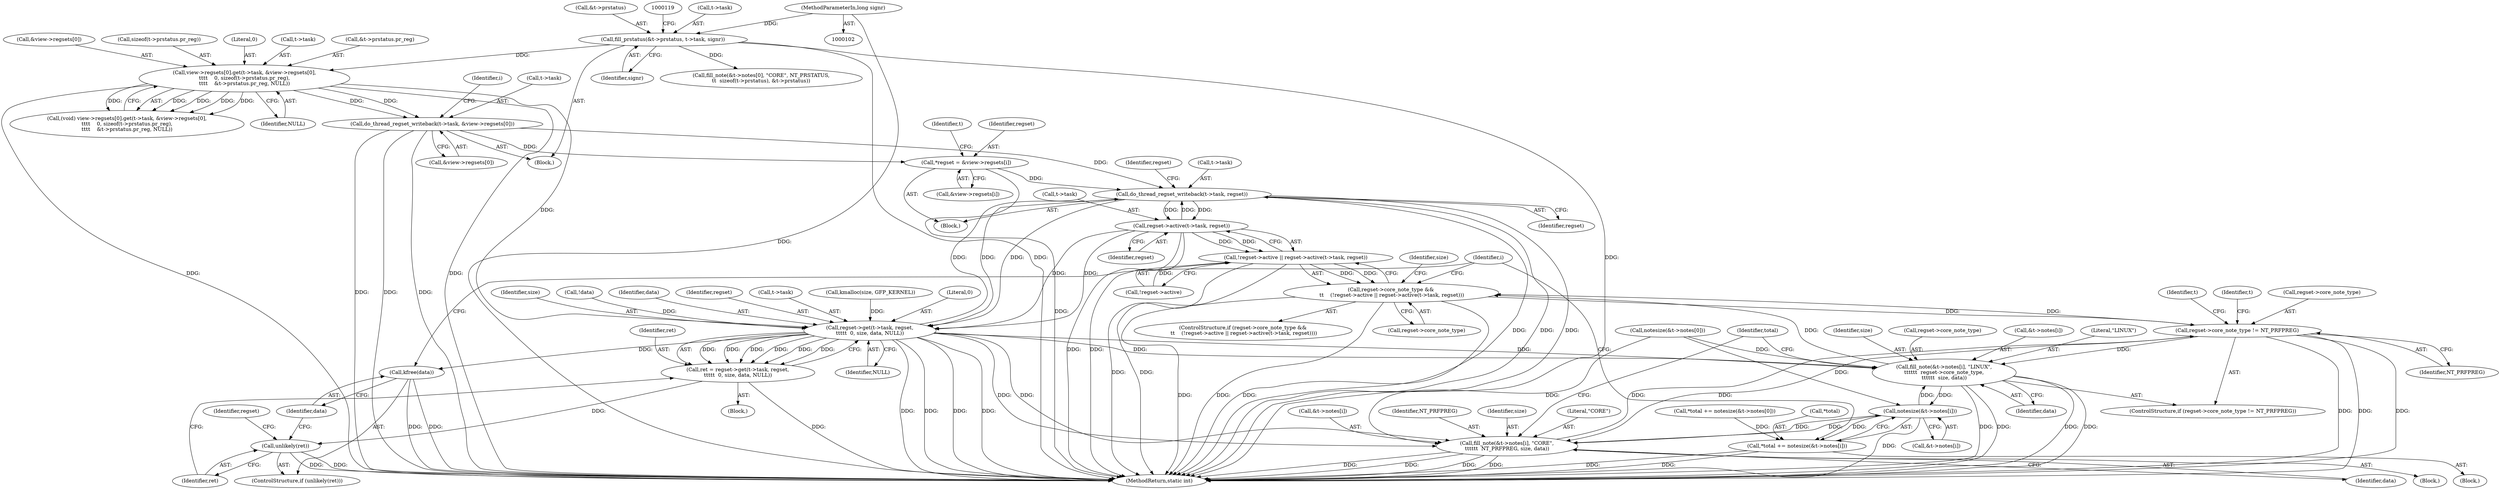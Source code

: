 digraph "1_linux_c8e252586f8d5de906385d8cf6385fee289a825e@pointer" {
"1000194" [label="(Call,*regset = &view->regsets[i])"];
"1000171" [label="(Call,do_thread_regset_writeback(t->task, &view->regsets[0]))"];
"1000120" [label="(Call,view->regsets[0].get(t->task, &view->regsets[0],\n\t\t\t\t    0, sizeof(t->prstatus.pr_reg),\n\t\t\t\t    &t->prstatus.pr_reg, NULL))"];
"1000109" [label="(Call,fill_prstatus(&t->prstatus, t->task, signr))"];
"1000105" [label="(MethodParameterIn,long signr)"];
"1000202" [label="(Call,do_thread_regset_writeback(t->task, regset))"];
"1000217" [label="(Call,regset->active(t->task, regset))"];
"1000212" [label="(Call,!regset->active || regset->active(t->task, regset))"];
"1000208" [label="(Call,regset->core_note_type &&\n \t\t    (!regset->active || regset->active(t->task, regset)))"];
"1000265" [label="(Call,regset->core_note_type != NT_PRFPREG)"];
"1000270" [label="(Call,fill_note(&t->notes[i], \"LINUX\",\n\t\t\t\t\t\t  regset->core_note_type,\n\t\t\t\t\t\t  size, data))"];
"1000306" [label="(Call,notesize(&t->notes[i]))"];
"1000292" [label="(Call,fill_note(&t->notes[i], \"CORE\",\n\t\t\t\t\t\t  NT_PRFPREG, size, data))"];
"1000303" [label="(Call,*total += notesize(&t->notes[i]))"];
"1000248" [label="(Call,regset->get(t->task, regset,\n\t\t\t\t\t  0, size, data, NULL))"];
"1000246" [label="(Call,ret = regset->get(t->task, regset,\n\t\t\t\t\t  0, size, data, NULL))"];
"1000258" [label="(Call,unlikely(ret))"];
"1000260" [label="(Call,kfree(data))"];
"1000120" [label="(Call,view->regsets[0].get(t->task, &view->regsets[0],\n\t\t\t\t    0, sizeof(t->prstatus.pr_reg),\n\t\t\t\t    &t->prstatus.pr_reg, NULL))"];
"1000171" [label="(Call,do_thread_regset_writeback(t->task, &view->regsets[0]))"];
"1000307" [label="(Call,&t->notes[i])"];
"1000202" [label="(Call,do_thread_regset_writeback(t->task, regset))"];
"1000277" [label="(Literal,\"LINUX\")"];
"1000302" [label="(Identifier,data)"];
"1000254" [label="(Identifier,size)"];
"1000269" [label="(Identifier,NT_PRFPREG)"];
"1000300" [label="(Identifier,NT_PRFPREG)"];
"1000194" [label="(Call,*regset = &view->regsets[i])"];
"1000210" [label="(Identifier,regset)"];
"1000212" [label="(Call,!regset->active || regset->active(t->task, regset))"];
"1000218" [label="(Call,t->task)"];
"1000242" [label="(Call,!data)"];
"1000255" [label="(Identifier,data)"];
"1000260" [label="(Call,kfree(data))"];
"1000221" [label="(Identifier,regset)"];
"1000267" [label="(Identifier,regset)"];
"1000183" [label="(Identifier,i)"];
"1000301" [label="(Identifier,size)"];
"1000172" [label="(Call,t->task)"];
"1000203" [label="(Call,t->task)"];
"1000117" [label="(Identifier,signr)"];
"1000281" [label="(Identifier,size)"];
"1000274" [label="(Identifier,t)"];
"1000217" [label="(Call,regset->active(t->task, regset))"];
"1000248" [label="(Call,regset->get(t->task, regset,\n\t\t\t\t\t  0, size, data, NULL))"];
"1000204" [label="(Identifier,t)"];
"1000137" [label="(Call,&t->prstatus.pr_reg)"];
"1000124" [label="(Call,&view->regsets[0])"];
"1000288" [label="(Identifier,t)"];
"1000261" [label="(Identifier,data)"];
"1000258" [label="(Call,unlikely(ret))"];
"1000213" [label="(Call,!regset->active)"];
"1000306" [label="(Call,notesize(&t->notes[i]))"];
"1000175" [label="(Call,&view->regsets[0])"];
"1000304" [label="(Call,*total)"];
"1000292" [label="(Call,fill_note(&t->notes[i], \"CORE\",\n\t\t\t\t\t\t  NT_PRFPREG, size, data))"];
"1000266" [label="(Call,regset->core_note_type)"];
"1000270" [label="(Call,fill_note(&t->notes[i], \"LINUX\",\n\t\t\t\t\t\t  regset->core_note_type,\n\t\t\t\t\t\t  size, data))"];
"1000284" [label="(Block,)"];
"1000161" [label="(Call,*total += notesize(&t->notes[0]))"];
"1000143" [label="(Identifier,NULL)"];
"1000222" [label="(Block,)"];
"1000299" [label="(Literal,\"CORE\")"];
"1000259" [label="(Identifier,ret)"];
"1000315" [label="(MethodReturn,static int)"];
"1000196" [label="(Call,&view->regsets[i])"];
"1000144" [label="(Call,fill_note(&t->notes[0], \"CORE\", NT_PRSTATUS,\n\t\t  sizeof(t->prstatus), &t->prstatus))"];
"1000109" [label="(Call,fill_prstatus(&t->prstatus, t->task, signr))"];
"1000265" [label="(Call,regset->core_note_type != NT_PRFPREG)"];
"1000252" [label="(Identifier,regset)"];
"1000305" [label="(Identifier,total)"];
"1000303" [label="(Call,*total += notesize(&t->notes[i]))"];
"1000164" [label="(Call,notesize(&t->notes[0]))"];
"1000192" [label="(Block,)"];
"1000195" [label="(Identifier,regset)"];
"1000105" [label="(MethodParameterIn,long signr)"];
"1000257" [label="(ControlStructure,if (unlikely(ret)))"];
"1000131" [label="(Call,sizeof(t->prstatus.pr_reg))"];
"1000249" [label="(Call,t->task)"];
"1000278" [label="(Call,regset->core_note_type)"];
"1000256" [label="(Identifier,NULL)"];
"1000271" [label="(Call,&t->notes[i])"];
"1000226" [label="(Identifier,size)"];
"1000209" [label="(Call,regset->core_note_type)"];
"1000237" [label="(Call,kmalloc(size, GFP_KERNEL))"];
"1000246" [label="(Call,ret = regset->get(t->task, regset,\n\t\t\t\t\t  0, size, data, NULL))"];
"1000206" [label="(Identifier,regset)"];
"1000207" [label="(ControlStructure,if (regset->core_note_type &&\n \t\t    (!regset->active || regset->active(t->task, regset))))"];
"1000130" [label="(Literal,0)"];
"1000121" [label="(Call,t->task)"];
"1000253" [label="(Literal,0)"];
"1000208" [label="(Call,regset->core_note_type &&\n \t\t    (!regset->active || regset->active(t->task, regset)))"];
"1000118" [label="(Call,(void) view->regsets[0].get(t->task, &view->regsets[0],\n\t\t\t\t    0, sizeof(t->prstatus.pr_reg),\n\t\t\t\t    &t->prstatus.pr_reg, NULL))"];
"1000282" [label="(Identifier,data)"];
"1000114" [label="(Call,t->task)"];
"1000107" [label="(Block,)"];
"1000264" [label="(ControlStructure,if (regset->core_note_type != NT_PRFPREG))"];
"1000191" [label="(Identifier,i)"];
"1000293" [label="(Call,&t->notes[i])"];
"1000247" [label="(Identifier,ret)"];
"1000263" [label="(Block,)"];
"1000110" [label="(Call,&t->prstatus)"];
"1000194" -> "1000192"  [label="AST: "];
"1000194" -> "1000196"  [label="CFG: "];
"1000195" -> "1000194"  [label="AST: "];
"1000196" -> "1000194"  [label="AST: "];
"1000204" -> "1000194"  [label="CFG: "];
"1000194" -> "1000315"  [label="DDG: "];
"1000171" -> "1000194"  [label="DDG: "];
"1000194" -> "1000202"  [label="DDG: "];
"1000171" -> "1000107"  [label="AST: "];
"1000171" -> "1000175"  [label="CFG: "];
"1000172" -> "1000171"  [label="AST: "];
"1000175" -> "1000171"  [label="AST: "];
"1000183" -> "1000171"  [label="CFG: "];
"1000171" -> "1000315"  [label="DDG: "];
"1000171" -> "1000315"  [label="DDG: "];
"1000171" -> "1000315"  [label="DDG: "];
"1000120" -> "1000171"  [label="DDG: "];
"1000120" -> "1000171"  [label="DDG: "];
"1000171" -> "1000202"  [label="DDG: "];
"1000120" -> "1000118"  [label="AST: "];
"1000120" -> "1000143"  [label="CFG: "];
"1000121" -> "1000120"  [label="AST: "];
"1000124" -> "1000120"  [label="AST: "];
"1000130" -> "1000120"  [label="AST: "];
"1000131" -> "1000120"  [label="AST: "];
"1000137" -> "1000120"  [label="AST: "];
"1000143" -> "1000120"  [label="AST: "];
"1000118" -> "1000120"  [label="CFG: "];
"1000120" -> "1000315"  [label="DDG: "];
"1000120" -> "1000315"  [label="DDG: "];
"1000120" -> "1000118"  [label="DDG: "];
"1000120" -> "1000118"  [label="DDG: "];
"1000120" -> "1000118"  [label="DDG: "];
"1000120" -> "1000118"  [label="DDG: "];
"1000120" -> "1000118"  [label="DDG: "];
"1000109" -> "1000120"  [label="DDG: "];
"1000120" -> "1000248"  [label="DDG: "];
"1000109" -> "1000107"  [label="AST: "];
"1000109" -> "1000117"  [label="CFG: "];
"1000110" -> "1000109"  [label="AST: "];
"1000114" -> "1000109"  [label="AST: "];
"1000117" -> "1000109"  [label="AST: "];
"1000119" -> "1000109"  [label="CFG: "];
"1000109" -> "1000315"  [label="DDG: "];
"1000109" -> "1000315"  [label="DDG: "];
"1000105" -> "1000109"  [label="DDG: "];
"1000109" -> "1000144"  [label="DDG: "];
"1000105" -> "1000102"  [label="AST: "];
"1000105" -> "1000315"  [label="DDG: "];
"1000202" -> "1000192"  [label="AST: "];
"1000202" -> "1000206"  [label="CFG: "];
"1000203" -> "1000202"  [label="AST: "];
"1000206" -> "1000202"  [label="AST: "];
"1000210" -> "1000202"  [label="CFG: "];
"1000202" -> "1000315"  [label="DDG: "];
"1000202" -> "1000315"  [label="DDG: "];
"1000202" -> "1000315"  [label="DDG: "];
"1000248" -> "1000202"  [label="DDG: "];
"1000217" -> "1000202"  [label="DDG: "];
"1000202" -> "1000217"  [label="DDG: "];
"1000202" -> "1000217"  [label="DDG: "];
"1000202" -> "1000248"  [label="DDG: "];
"1000202" -> "1000248"  [label="DDG: "];
"1000217" -> "1000212"  [label="AST: "];
"1000217" -> "1000221"  [label="CFG: "];
"1000218" -> "1000217"  [label="AST: "];
"1000221" -> "1000217"  [label="AST: "];
"1000212" -> "1000217"  [label="CFG: "];
"1000217" -> "1000315"  [label="DDG: "];
"1000217" -> "1000315"  [label="DDG: "];
"1000217" -> "1000212"  [label="DDG: "];
"1000217" -> "1000212"  [label="DDG: "];
"1000217" -> "1000248"  [label="DDG: "];
"1000217" -> "1000248"  [label="DDG: "];
"1000212" -> "1000208"  [label="AST: "];
"1000212" -> "1000213"  [label="CFG: "];
"1000213" -> "1000212"  [label="AST: "];
"1000208" -> "1000212"  [label="CFG: "];
"1000212" -> "1000315"  [label="DDG: "];
"1000212" -> "1000315"  [label="DDG: "];
"1000212" -> "1000208"  [label="DDG: "];
"1000212" -> "1000208"  [label="DDG: "];
"1000213" -> "1000212"  [label="DDG: "];
"1000208" -> "1000207"  [label="AST: "];
"1000208" -> "1000209"  [label="CFG: "];
"1000209" -> "1000208"  [label="AST: "];
"1000226" -> "1000208"  [label="CFG: "];
"1000191" -> "1000208"  [label="CFG: "];
"1000208" -> "1000315"  [label="DDG: "];
"1000208" -> "1000315"  [label="DDG: "];
"1000208" -> "1000315"  [label="DDG: "];
"1000265" -> "1000208"  [label="DDG: "];
"1000270" -> "1000208"  [label="DDG: "];
"1000208" -> "1000265"  [label="DDG: "];
"1000265" -> "1000264"  [label="AST: "];
"1000265" -> "1000269"  [label="CFG: "];
"1000266" -> "1000265"  [label="AST: "];
"1000269" -> "1000265"  [label="AST: "];
"1000274" -> "1000265"  [label="CFG: "];
"1000288" -> "1000265"  [label="CFG: "];
"1000265" -> "1000315"  [label="DDG: "];
"1000265" -> "1000315"  [label="DDG: "];
"1000265" -> "1000315"  [label="DDG: "];
"1000292" -> "1000265"  [label="DDG: "];
"1000265" -> "1000270"  [label="DDG: "];
"1000265" -> "1000292"  [label="DDG: "];
"1000270" -> "1000264"  [label="AST: "];
"1000270" -> "1000282"  [label="CFG: "];
"1000271" -> "1000270"  [label="AST: "];
"1000277" -> "1000270"  [label="AST: "];
"1000278" -> "1000270"  [label="AST: "];
"1000281" -> "1000270"  [label="AST: "];
"1000282" -> "1000270"  [label="AST: "];
"1000305" -> "1000270"  [label="CFG: "];
"1000270" -> "1000315"  [label="DDG: "];
"1000270" -> "1000315"  [label="DDG: "];
"1000270" -> "1000315"  [label="DDG: "];
"1000270" -> "1000315"  [label="DDG: "];
"1000306" -> "1000270"  [label="DDG: "];
"1000164" -> "1000270"  [label="DDG: "];
"1000248" -> "1000270"  [label="DDG: "];
"1000248" -> "1000270"  [label="DDG: "];
"1000270" -> "1000306"  [label="DDG: "];
"1000306" -> "1000303"  [label="AST: "];
"1000306" -> "1000307"  [label="CFG: "];
"1000307" -> "1000306"  [label="AST: "];
"1000303" -> "1000306"  [label="CFG: "];
"1000306" -> "1000315"  [label="DDG: "];
"1000306" -> "1000292"  [label="DDG: "];
"1000306" -> "1000303"  [label="DDG: "];
"1000292" -> "1000306"  [label="DDG: "];
"1000164" -> "1000306"  [label="DDG: "];
"1000292" -> "1000284"  [label="AST: "];
"1000292" -> "1000302"  [label="CFG: "];
"1000293" -> "1000292"  [label="AST: "];
"1000299" -> "1000292"  [label="AST: "];
"1000300" -> "1000292"  [label="AST: "];
"1000301" -> "1000292"  [label="AST: "];
"1000302" -> "1000292"  [label="AST: "];
"1000305" -> "1000292"  [label="CFG: "];
"1000292" -> "1000315"  [label="DDG: "];
"1000292" -> "1000315"  [label="DDG: "];
"1000292" -> "1000315"  [label="DDG: "];
"1000292" -> "1000315"  [label="DDG: "];
"1000164" -> "1000292"  [label="DDG: "];
"1000248" -> "1000292"  [label="DDG: "];
"1000248" -> "1000292"  [label="DDG: "];
"1000303" -> "1000263"  [label="AST: "];
"1000304" -> "1000303"  [label="AST: "];
"1000191" -> "1000303"  [label="CFG: "];
"1000303" -> "1000315"  [label="DDG: "];
"1000303" -> "1000315"  [label="DDG: "];
"1000161" -> "1000303"  [label="DDG: "];
"1000248" -> "1000246"  [label="AST: "];
"1000248" -> "1000256"  [label="CFG: "];
"1000249" -> "1000248"  [label="AST: "];
"1000252" -> "1000248"  [label="AST: "];
"1000253" -> "1000248"  [label="AST: "];
"1000254" -> "1000248"  [label="AST: "];
"1000255" -> "1000248"  [label="AST: "];
"1000256" -> "1000248"  [label="AST: "];
"1000246" -> "1000248"  [label="CFG: "];
"1000248" -> "1000315"  [label="DDG: "];
"1000248" -> "1000315"  [label="DDG: "];
"1000248" -> "1000315"  [label="DDG: "];
"1000248" -> "1000315"  [label="DDG: "];
"1000248" -> "1000246"  [label="DDG: "];
"1000248" -> "1000246"  [label="DDG: "];
"1000248" -> "1000246"  [label="DDG: "];
"1000248" -> "1000246"  [label="DDG: "];
"1000248" -> "1000246"  [label="DDG: "];
"1000248" -> "1000246"  [label="DDG: "];
"1000237" -> "1000248"  [label="DDG: "];
"1000242" -> "1000248"  [label="DDG: "];
"1000248" -> "1000260"  [label="DDG: "];
"1000246" -> "1000222"  [label="AST: "];
"1000247" -> "1000246"  [label="AST: "];
"1000259" -> "1000246"  [label="CFG: "];
"1000246" -> "1000315"  [label="DDG: "];
"1000246" -> "1000258"  [label="DDG: "];
"1000258" -> "1000257"  [label="AST: "];
"1000258" -> "1000259"  [label="CFG: "];
"1000259" -> "1000258"  [label="AST: "];
"1000261" -> "1000258"  [label="CFG: "];
"1000267" -> "1000258"  [label="CFG: "];
"1000258" -> "1000315"  [label="DDG: "];
"1000258" -> "1000315"  [label="DDG: "];
"1000260" -> "1000257"  [label="AST: "];
"1000260" -> "1000261"  [label="CFG: "];
"1000261" -> "1000260"  [label="AST: "];
"1000191" -> "1000260"  [label="CFG: "];
"1000260" -> "1000315"  [label="DDG: "];
"1000260" -> "1000315"  [label="DDG: "];
}
